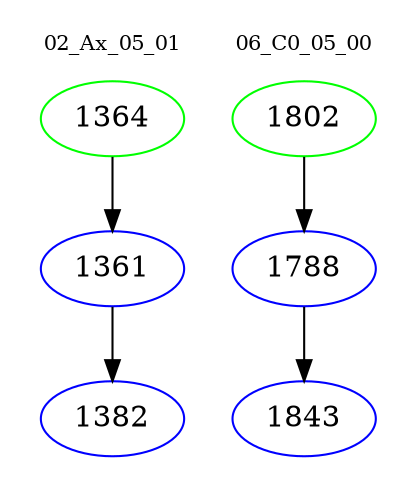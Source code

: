 digraph{
subgraph cluster_0 {
color = white
label = "02_Ax_05_01";
fontsize=10;
T0_1364 [label="1364", color="green"]
T0_1364 -> T0_1361 [color="black"]
T0_1361 [label="1361", color="blue"]
T0_1361 -> T0_1382 [color="black"]
T0_1382 [label="1382", color="blue"]
}
subgraph cluster_1 {
color = white
label = "06_C0_05_00";
fontsize=10;
T1_1802 [label="1802", color="green"]
T1_1802 -> T1_1788 [color="black"]
T1_1788 [label="1788", color="blue"]
T1_1788 -> T1_1843 [color="black"]
T1_1843 [label="1843", color="blue"]
}
}
